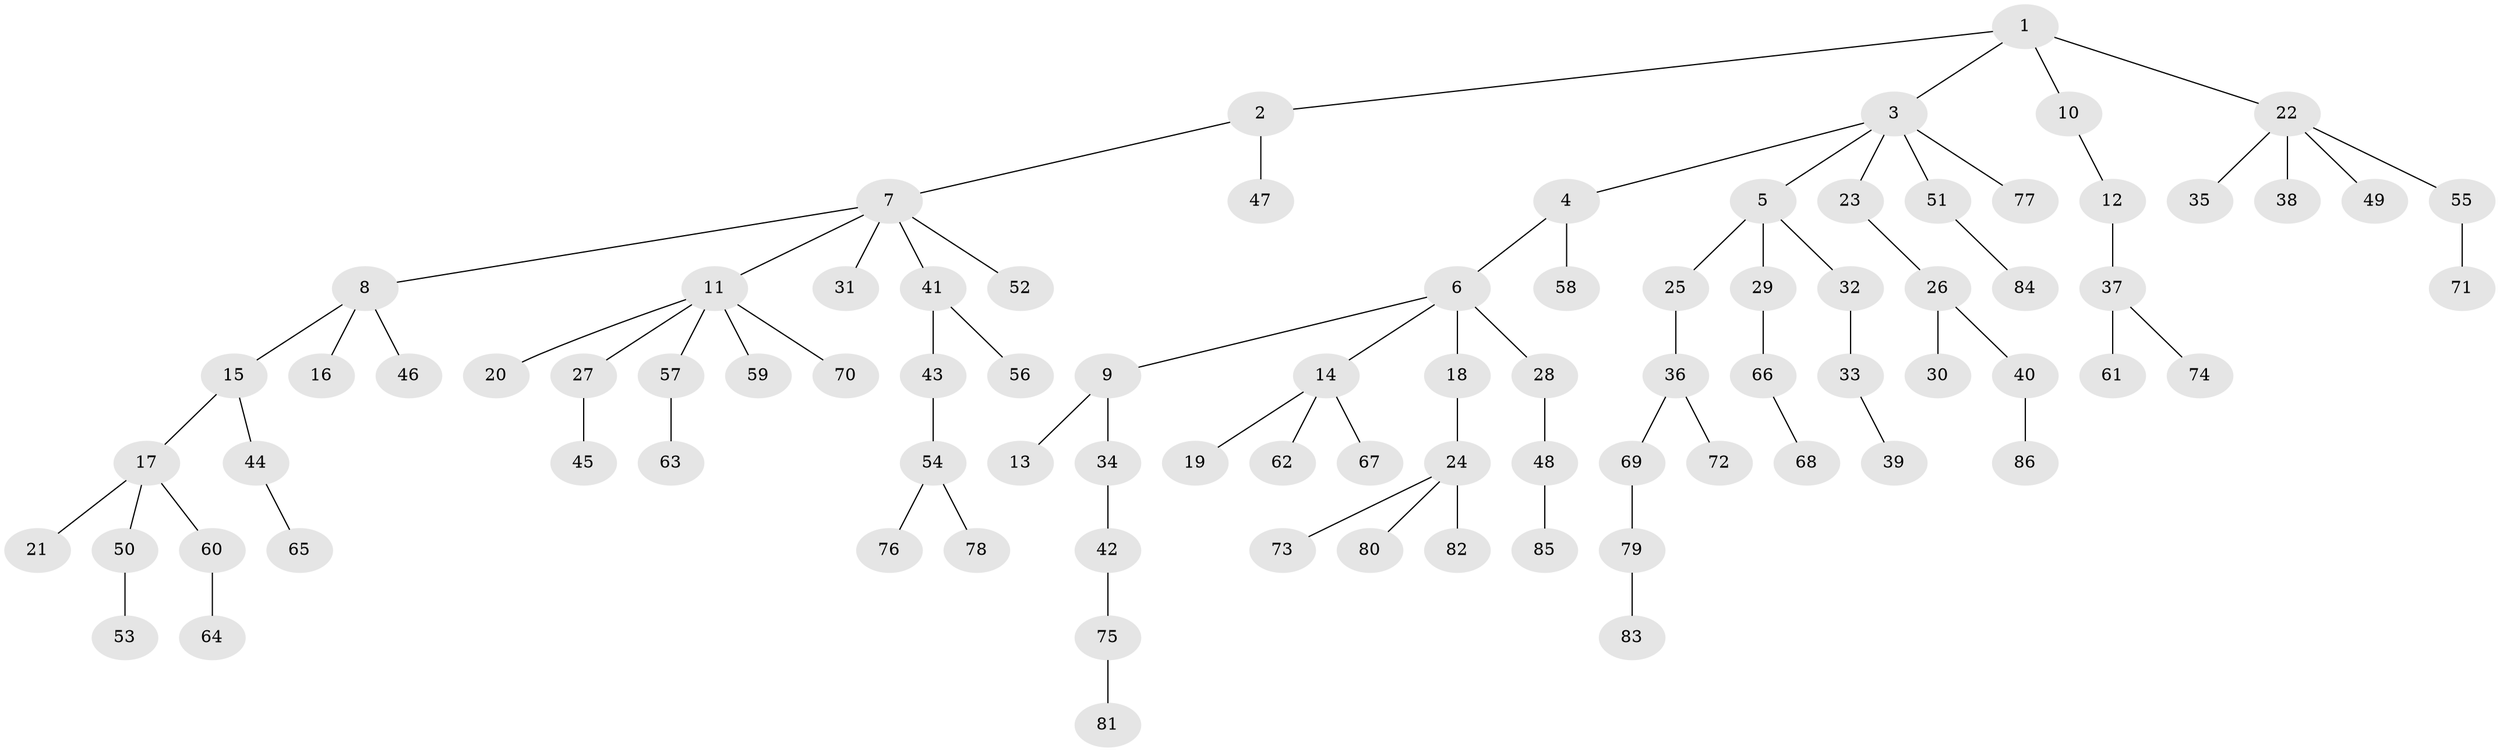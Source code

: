 // original degree distribution, {4: 0.06557377049180328, 7: 0.02459016393442623, 5: 0.03278688524590164, 3: 0.13934426229508196, 2: 0.22950819672131148, 1: 0.5081967213114754}
// Generated by graph-tools (version 1.1) at 2025/51/03/04/25 22:51:35]
// undirected, 86 vertices, 85 edges
graph export_dot {
  node [color=gray90,style=filled];
  1;
  2;
  3;
  4;
  5;
  6;
  7;
  8;
  9;
  10;
  11;
  12;
  13;
  14;
  15;
  16;
  17;
  18;
  19;
  20;
  21;
  22;
  23;
  24;
  25;
  26;
  27;
  28;
  29;
  30;
  31;
  32;
  33;
  34;
  35;
  36;
  37;
  38;
  39;
  40;
  41;
  42;
  43;
  44;
  45;
  46;
  47;
  48;
  49;
  50;
  51;
  52;
  53;
  54;
  55;
  56;
  57;
  58;
  59;
  60;
  61;
  62;
  63;
  64;
  65;
  66;
  67;
  68;
  69;
  70;
  71;
  72;
  73;
  74;
  75;
  76;
  77;
  78;
  79;
  80;
  81;
  82;
  83;
  84;
  85;
  86;
  1 -- 2 [weight=1.0];
  1 -- 3 [weight=1.0];
  1 -- 10 [weight=1.0];
  1 -- 22 [weight=1.0];
  2 -- 7 [weight=1.0];
  2 -- 47 [weight=1.0];
  3 -- 4 [weight=1.0];
  3 -- 5 [weight=1.0];
  3 -- 23 [weight=1.0];
  3 -- 51 [weight=1.0];
  3 -- 77 [weight=1.0];
  4 -- 6 [weight=1.0];
  4 -- 58 [weight=1.0];
  5 -- 25 [weight=1.0];
  5 -- 29 [weight=1.0];
  5 -- 32 [weight=1.0];
  6 -- 9 [weight=1.0];
  6 -- 14 [weight=1.0];
  6 -- 18 [weight=1.0];
  6 -- 28 [weight=1.0];
  7 -- 8 [weight=1.0];
  7 -- 11 [weight=1.0];
  7 -- 31 [weight=1.0];
  7 -- 41 [weight=1.0];
  7 -- 52 [weight=1.0];
  8 -- 15 [weight=1.0];
  8 -- 16 [weight=1.0];
  8 -- 46 [weight=1.0];
  9 -- 13 [weight=1.0];
  9 -- 34 [weight=1.0];
  10 -- 12 [weight=1.0];
  11 -- 20 [weight=1.0];
  11 -- 27 [weight=1.0];
  11 -- 57 [weight=1.0];
  11 -- 59 [weight=1.0];
  11 -- 70 [weight=1.0];
  12 -- 37 [weight=1.0];
  14 -- 19 [weight=1.0];
  14 -- 62 [weight=1.0];
  14 -- 67 [weight=1.0];
  15 -- 17 [weight=1.0];
  15 -- 44 [weight=1.0];
  17 -- 21 [weight=1.0];
  17 -- 50 [weight=1.0];
  17 -- 60 [weight=1.0];
  18 -- 24 [weight=1.0];
  22 -- 35 [weight=1.0];
  22 -- 38 [weight=1.0];
  22 -- 49 [weight=1.0];
  22 -- 55 [weight=1.0];
  23 -- 26 [weight=1.0];
  24 -- 73 [weight=1.0];
  24 -- 80 [weight=1.0];
  24 -- 82 [weight=1.0];
  25 -- 36 [weight=1.0];
  26 -- 30 [weight=1.0];
  26 -- 40 [weight=1.0];
  27 -- 45 [weight=1.0];
  28 -- 48 [weight=1.0];
  29 -- 66 [weight=1.0];
  32 -- 33 [weight=1.0];
  33 -- 39 [weight=1.0];
  34 -- 42 [weight=1.0];
  36 -- 69 [weight=1.0];
  36 -- 72 [weight=1.0];
  37 -- 61 [weight=1.0];
  37 -- 74 [weight=1.0];
  40 -- 86 [weight=1.0];
  41 -- 43 [weight=1.0];
  41 -- 56 [weight=1.0];
  42 -- 75 [weight=1.0];
  43 -- 54 [weight=1.0];
  44 -- 65 [weight=1.0];
  48 -- 85 [weight=1.0];
  50 -- 53 [weight=1.0];
  51 -- 84 [weight=1.0];
  54 -- 76 [weight=1.0];
  54 -- 78 [weight=1.0];
  55 -- 71 [weight=1.0];
  57 -- 63 [weight=1.0];
  60 -- 64 [weight=1.0];
  66 -- 68 [weight=1.0];
  69 -- 79 [weight=1.0];
  75 -- 81 [weight=1.0];
  79 -- 83 [weight=1.0];
}
